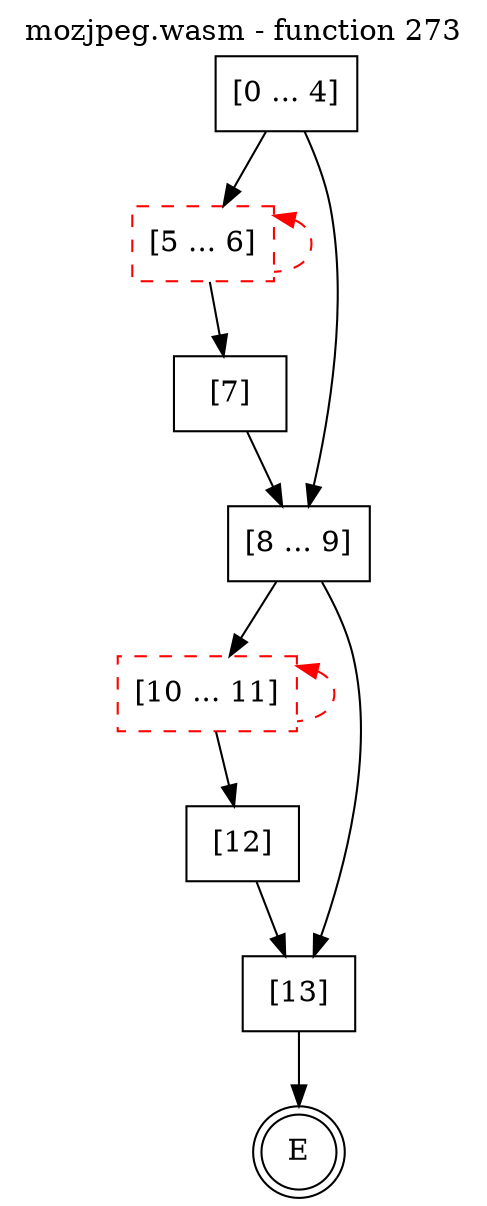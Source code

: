 digraph finite_state_machine {
    label = "mozjpeg.wasm - function 273"
    labelloc =  t
    labelfontsize = 16
    labelfontcolor = black
    labelfontname = "Helvetica"
    node [shape = doublecircle]; E ;
    node [shape = box];
    node [shape=box, color=black, style=solid] 0[label="[0 ... 4]"]
    node [shape=box, color=red, style=dashed] 5[label="[5 ... 6]"]
    node [shape=box, color=black, style=solid] 7[label="[7]"]
    node [shape=box, color=black, style=solid] 8[label="[8 ... 9]"]
    node [shape=box, color=red, style=dashed] 10[label="[10 ... 11]"]
    node [shape=box, color=black, style=solid] 12[label="[12]"]
    node [shape=box, color=black, style=solid] 13[label="[13]"]
    0 -> 5;
    0 -> 8;
    5 -> 7;
    5 -> 5[style="dashed" color="red" dir=back];
    7 -> 8;
    8 -> 10;
    8 -> 13;
    10 -> 12;
    10 -> 10[style="dashed" color="red" dir=back];
    12 -> 13;
    13 -> E;
}
